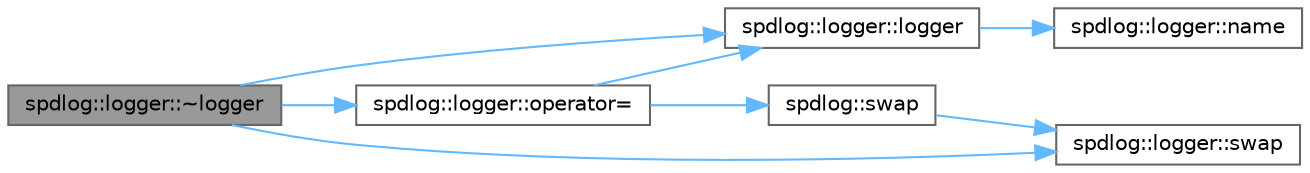 digraph "spdlog::logger::~logger"
{
 // LATEX_PDF_SIZE
  bgcolor="transparent";
  edge [fontname=Helvetica,fontsize=10,labelfontname=Helvetica,labelfontsize=10];
  node [fontname=Helvetica,fontsize=10,shape=box,height=0.2,width=0.4];
  rankdir="LR";
  Node1 [id="Node000001",label="spdlog::logger::~logger",height=0.2,width=0.4,color="gray40", fillcolor="grey60", style="filled", fontcolor="black",tooltip=" "];
  Node1 -> Node2 [id="edge1_Node000001_Node000002",color="steelblue1",style="solid",tooltip=" "];
  Node2 [id="Node000002",label="spdlog::logger::logger",height=0.2,width=0.4,color="grey40", fillcolor="white", style="filled",URL="$classspdlog_1_1logger.html#a441b6358c8df8fdc2367c9977b3c6fc2",tooltip=" "];
  Node2 -> Node3 [id="edge2_Node000002_Node000003",color="steelblue1",style="solid",tooltip=" "];
  Node3 [id="Node000003",label="spdlog::logger::name",height=0.2,width=0.4,color="grey40", fillcolor="white", style="filled",URL="$classspdlog_1_1logger.html#ab1f5f63fcc8517b1105b4f640c1143ad",tooltip=" "];
  Node1 -> Node4 [id="edge3_Node000001_Node000004",color="steelblue1",style="solid",tooltip=" "];
  Node4 [id="Node000004",label="spdlog::logger::operator=",height=0.2,width=0.4,color="grey40", fillcolor="white", style="filled",URL="$classspdlog_1_1logger.html#ac600636cb690d41f6652ad1c9cc957cf",tooltip=" "];
  Node4 -> Node2 [id="edge4_Node000004_Node000002",color="steelblue1",style="solid",tooltip=" "];
  Node4 -> Node5 [id="edge5_Node000004_Node000005",color="steelblue1",style="solid",tooltip=" "];
  Node5 [id="Node000005",label="spdlog::swap",height=0.2,width=0.4,color="grey40", fillcolor="white", style="filled",URL="$namespacespdlog.html#a722a6537a51b47603039c380f22472e5",tooltip=" "];
  Node5 -> Node6 [id="edge6_Node000005_Node000006",color="steelblue1",style="solid",tooltip=" "];
  Node6 [id="Node000006",label="spdlog::logger::swap",height=0.2,width=0.4,color="grey40", fillcolor="white", style="filled",URL="$classspdlog_1_1logger.html#ae051dea63dc86dd5bb30106ee3b32404",tooltip=" "];
  Node1 -> Node6 [id="edge7_Node000001_Node000006",color="steelblue1",style="solid",tooltip=" "];
}
